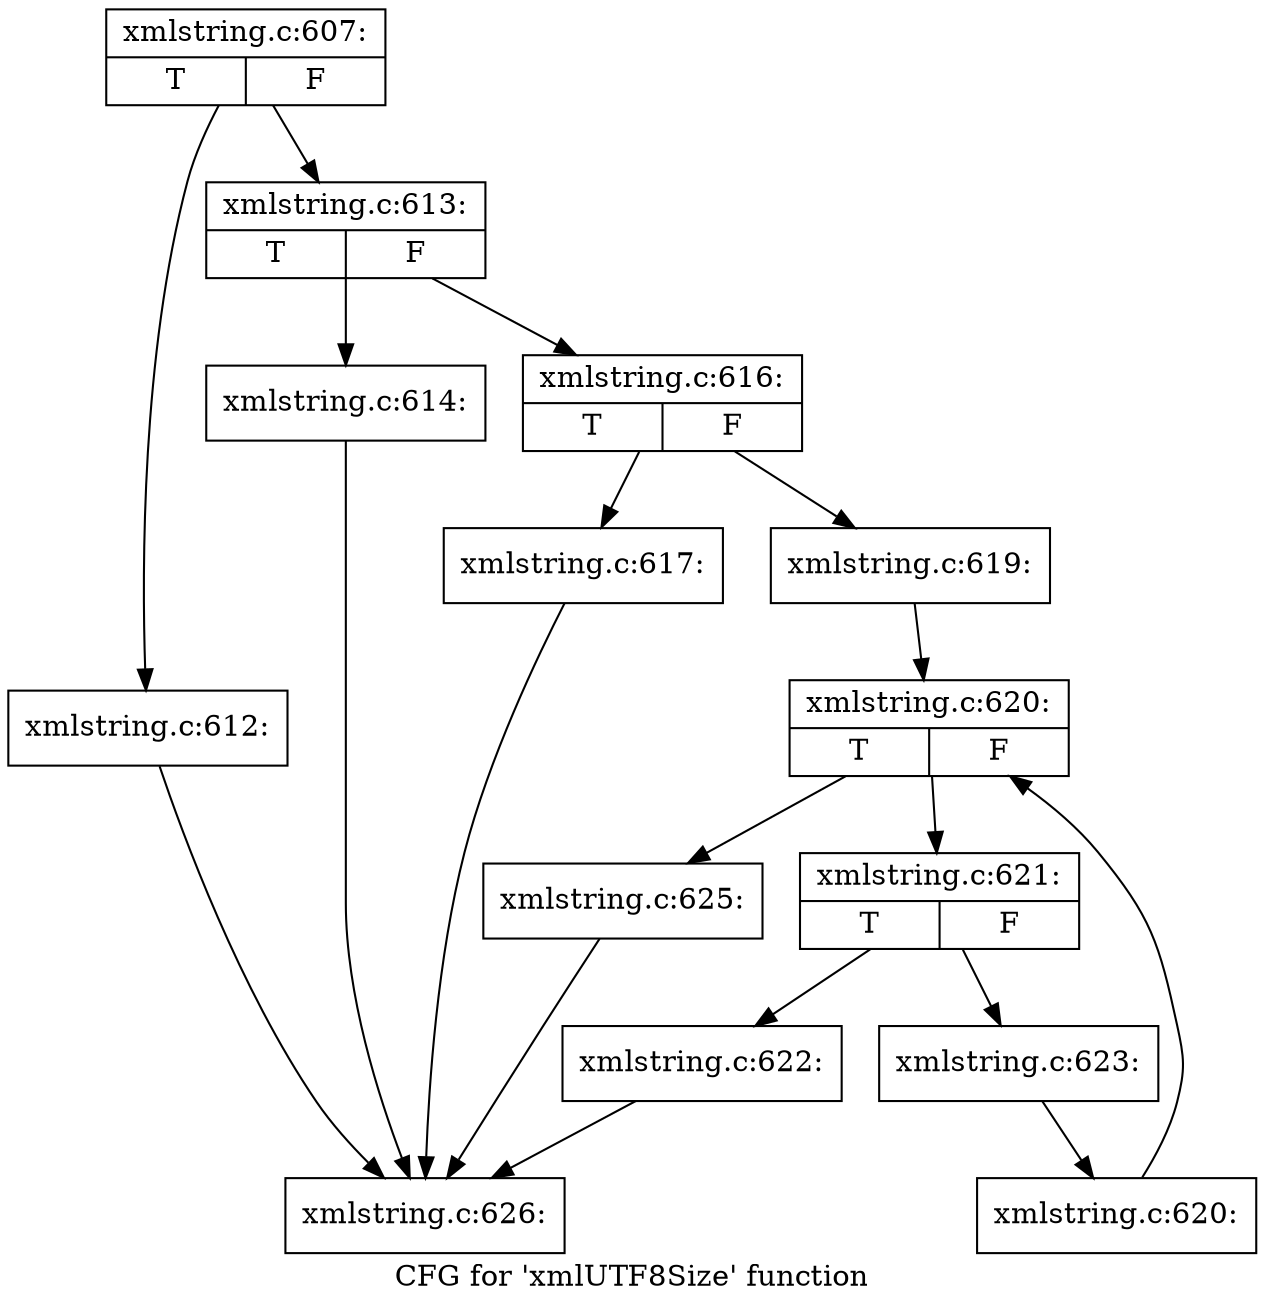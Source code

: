 digraph "CFG for 'xmlUTF8Size' function" {
	label="CFG for 'xmlUTF8Size' function";

	Node0x3903ac0 [shape=record,label="{xmlstring.c:607:|{<s0>T|<s1>F}}"];
	Node0x3903ac0 -> Node0x3901c80;
	Node0x3903ac0 -> Node0x3901cd0;
	Node0x3901c80 [shape=record,label="{xmlstring.c:612:}"];
	Node0x3901c80 -> Node0x3903df0;
	Node0x3901cd0 [shape=record,label="{xmlstring.c:613:|{<s0>T|<s1>F}}"];
	Node0x3901cd0 -> Node0x3904b00;
	Node0x3901cd0 -> Node0x3904b50;
	Node0x3904b00 [shape=record,label="{xmlstring.c:614:}"];
	Node0x3904b00 -> Node0x3903df0;
	Node0x3904b50 [shape=record,label="{xmlstring.c:616:|{<s0>T|<s1>F}}"];
	Node0x3904b50 -> Node0x3905130;
	Node0x3904b50 -> Node0x39050e0;
	Node0x39050e0 [shape=record,label="{xmlstring.c:617:}"];
	Node0x39050e0 -> Node0x3903df0;
	Node0x3905130 [shape=record,label="{xmlstring.c:619:}"];
	Node0x3905130 -> Node0x38d2f40;
	Node0x38d2f40 [shape=record,label="{xmlstring.c:620:|{<s0>T|<s1>F}}"];
	Node0x38d2f40 -> Node0x39061b0;
	Node0x38d2f40 -> Node0x3905880;
	Node0x39061b0 [shape=record,label="{xmlstring.c:621:|{<s0>T|<s1>F}}"];
	Node0x39061b0 -> Node0x3906570;
	Node0x39061b0 -> Node0x3906520;
	Node0x3906520 [shape=record,label="{xmlstring.c:622:}"];
	Node0x3906520 -> Node0x3903df0;
	Node0x3906570 [shape=record,label="{xmlstring.c:623:}"];
	Node0x3906570 -> Node0x3906120;
	Node0x3906120 [shape=record,label="{xmlstring.c:620:}"];
	Node0x3906120 -> Node0x38d2f40;
	Node0x3905880 [shape=record,label="{xmlstring.c:625:}"];
	Node0x3905880 -> Node0x3903df0;
	Node0x3903df0 [shape=record,label="{xmlstring.c:626:}"];
}
